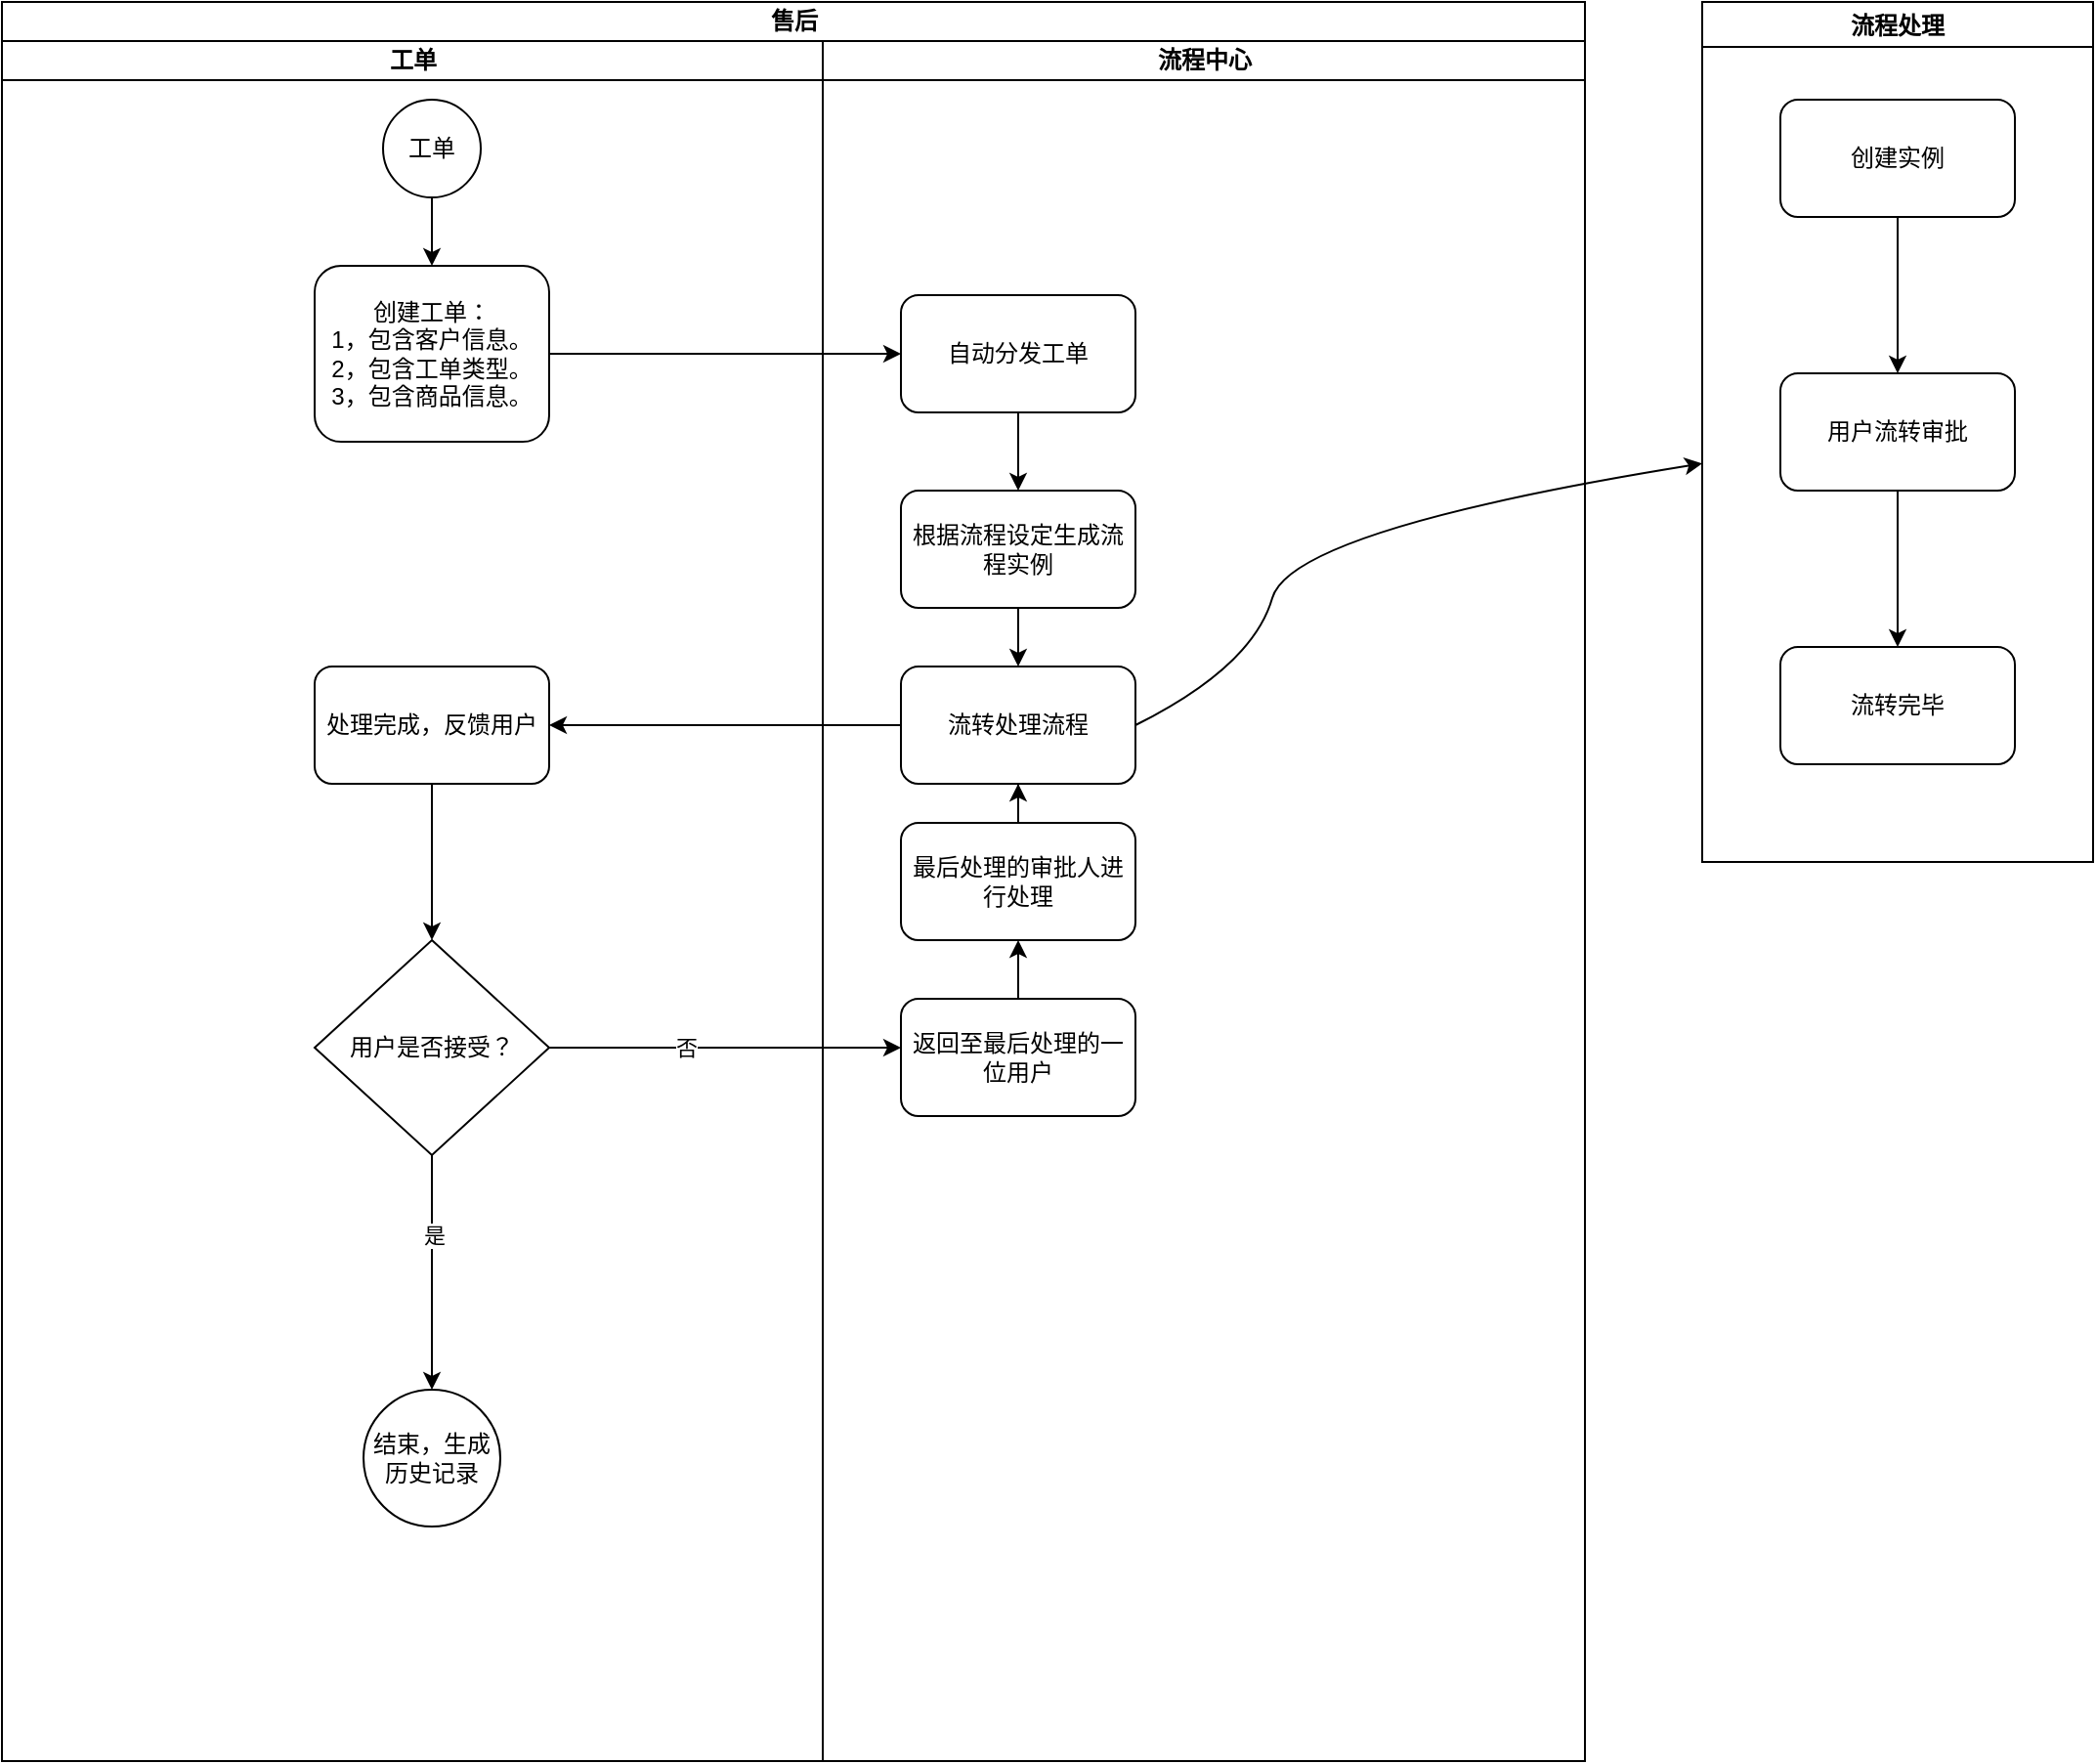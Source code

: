 <mxfile version="17.4.4" type="github">
  <diagram name="Page-1" id="0783ab3e-0a74-02c8-0abd-f7b4e66b4bec">
    <mxGraphModel dx="1493" dy="993" grid="1" gridSize="10" guides="1" tooltips="1" connect="1" arrows="1" fold="1" page="1" pageScale="1" pageWidth="850" pageHeight="1100" background="none" math="0" shadow="0">
      <root>
        <mxCell id="0" />
        <mxCell id="1" parent="0" />
        <mxCell id="1c1d494c118603dd-1" value="售后" style="swimlane;html=1;childLayout=stackLayout;startSize=20;rounded=0;shadow=0;comic=0;labelBackgroundColor=none;strokeWidth=1;fontFamily=Verdana;fontSize=12;align=center;" parent="1" vertex="1">
          <mxGeometry x="110" y="10" width="810" height="900" as="geometry" />
        </mxCell>
        <mxCell id="1c1d494c118603dd-3" value="工单" style="swimlane;html=1;startSize=20;" parent="1c1d494c118603dd-1" vertex="1">
          <mxGeometry y="20" width="420" height="880" as="geometry" />
        </mxCell>
        <mxCell id="8FH2sGpFVhMyI4E6GsUj-4" value="" style="edgeStyle=orthogonalEdgeStyle;rounded=0;orthogonalLoop=1;jettySize=auto;html=1;" edge="1" parent="1c1d494c118603dd-3" source="8FH2sGpFVhMyI4E6GsUj-1" target="8FH2sGpFVhMyI4E6GsUj-2">
          <mxGeometry relative="1" as="geometry" />
        </mxCell>
        <mxCell id="8FH2sGpFVhMyI4E6GsUj-1" value="工单" style="ellipse;whiteSpace=wrap;html=1;aspect=fixed;" vertex="1" parent="1c1d494c118603dd-3">
          <mxGeometry x="195" y="30" width="50" height="50" as="geometry" />
        </mxCell>
        <mxCell id="8FH2sGpFVhMyI4E6GsUj-2" value="创建工单：&lt;br&gt;1，包含客户信息。&lt;br&gt;2，包含工单类型。&lt;br&gt;3，包含商品信息。" style="rounded=1;whiteSpace=wrap;html=1;" vertex="1" parent="1c1d494c118603dd-3">
          <mxGeometry x="160" y="115" width="120" height="90" as="geometry" />
        </mxCell>
        <mxCell id="8FH2sGpFVhMyI4E6GsUj-14" value="" style="edgeStyle=orthogonalEdgeStyle;rounded=0;orthogonalLoop=1;jettySize=auto;html=1;" edge="1" parent="1c1d494c118603dd-3" source="8FH2sGpFVhMyI4E6GsUj-11">
          <mxGeometry relative="1" as="geometry">
            <mxPoint x="220" y="460" as="targetPoint" />
          </mxGeometry>
        </mxCell>
        <mxCell id="8FH2sGpFVhMyI4E6GsUj-11" value="处理完成，反馈用户" style="whiteSpace=wrap;html=1;rounded=1;" vertex="1" parent="1c1d494c118603dd-3">
          <mxGeometry x="160" y="320" width="120" height="60" as="geometry" />
        </mxCell>
        <mxCell id="8FH2sGpFVhMyI4E6GsUj-17" value="" style="edgeStyle=orthogonalEdgeStyle;rounded=0;orthogonalLoop=1;jettySize=auto;html=1;entryX=0.5;entryY=0;entryDx=0;entryDy=0;startArrow=none;exitX=0.5;exitY=1;exitDx=0;exitDy=0;" edge="1" parent="1c1d494c118603dd-3" source="8FH2sGpFVhMyI4E6GsUj-15">
          <mxGeometry relative="1" as="geometry">
            <mxPoint x="300" y="640" as="sourcePoint" />
            <mxPoint x="220" y="690" as="targetPoint" />
          </mxGeometry>
        </mxCell>
        <mxCell id="8FH2sGpFVhMyI4E6GsUj-26" value="是" style="edgeLabel;html=1;align=center;verticalAlign=middle;resizable=0;points=[];" vertex="1" connectable="0" parent="8FH2sGpFVhMyI4E6GsUj-17">
          <mxGeometry x="-0.317" y="1" relative="1" as="geometry">
            <mxPoint as="offset" />
          </mxGeometry>
        </mxCell>
        <mxCell id="8FH2sGpFVhMyI4E6GsUj-15" value="&lt;span&gt;用户是否接受？&lt;/span&gt;" style="rhombus;whiteSpace=wrap;html=1;" vertex="1" parent="1c1d494c118603dd-3">
          <mxGeometry x="160" y="460" width="120" height="110" as="geometry" />
        </mxCell>
        <mxCell id="8FH2sGpFVhMyI4E6GsUj-27" value="结束，生成历史记录" style="ellipse;whiteSpace=wrap;html=1;aspect=fixed;" vertex="1" parent="1c1d494c118603dd-3">
          <mxGeometry x="185" y="690" width="70" height="70" as="geometry" />
        </mxCell>
        <mxCell id="1c1d494c118603dd-2" value="流程中心" style="swimlane;html=1;startSize=20;" parent="1c1d494c118603dd-1" vertex="1">
          <mxGeometry x="420" y="20" width="390" height="880" as="geometry" />
        </mxCell>
        <mxCell id="8FH2sGpFVhMyI4E6GsUj-8" value="" style="edgeStyle=orthogonalEdgeStyle;rounded=0;orthogonalLoop=1;jettySize=auto;html=1;" edge="1" parent="1c1d494c118603dd-2" source="8FH2sGpFVhMyI4E6GsUj-6" target="8FH2sGpFVhMyI4E6GsUj-7">
          <mxGeometry relative="1" as="geometry" />
        </mxCell>
        <mxCell id="8FH2sGpFVhMyI4E6GsUj-6" value="自动分发工单" style="rounded=1;whiteSpace=wrap;html=1;" vertex="1" parent="1c1d494c118603dd-2">
          <mxGeometry x="40" y="130" width="120" height="60" as="geometry" />
        </mxCell>
        <mxCell id="8FH2sGpFVhMyI4E6GsUj-10" value="" style="edgeStyle=orthogonalEdgeStyle;rounded=0;orthogonalLoop=1;jettySize=auto;html=1;" edge="1" parent="1c1d494c118603dd-2" source="8FH2sGpFVhMyI4E6GsUj-7" target="8FH2sGpFVhMyI4E6GsUj-9">
          <mxGeometry relative="1" as="geometry" />
        </mxCell>
        <mxCell id="8FH2sGpFVhMyI4E6GsUj-7" value="根据流程设定生成流程实例" style="whiteSpace=wrap;html=1;rounded=1;" vertex="1" parent="1c1d494c118603dd-2">
          <mxGeometry x="40" y="230" width="120" height="60" as="geometry" />
        </mxCell>
        <mxCell id="8FH2sGpFVhMyI4E6GsUj-9" value="流转处理流程" style="whiteSpace=wrap;html=1;rounded=1;" vertex="1" parent="1c1d494c118603dd-2">
          <mxGeometry x="40" y="320" width="120" height="60" as="geometry" />
        </mxCell>
        <mxCell id="8FH2sGpFVhMyI4E6GsUj-30" value="" style="edgeStyle=orthogonalEdgeStyle;rounded=0;orthogonalLoop=1;jettySize=auto;html=1;entryX=0.5;entryY=1;entryDx=0;entryDy=0;" edge="1" parent="1c1d494c118603dd-2" source="8FH2sGpFVhMyI4E6GsUj-28" target="8FH2sGpFVhMyI4E6GsUj-38">
          <mxGeometry relative="1" as="geometry">
            <mxPoint x="240" y="350" as="targetPoint" />
          </mxGeometry>
        </mxCell>
        <mxCell id="8FH2sGpFVhMyI4E6GsUj-28" value="&lt;span&gt;返回至最后处理的一位用户&lt;/span&gt;" style="rounded=1;whiteSpace=wrap;html=1;" vertex="1" parent="1c1d494c118603dd-2">
          <mxGeometry x="40" y="490" width="120" height="60" as="geometry" />
        </mxCell>
        <mxCell id="8FH2sGpFVhMyI4E6GsUj-34" value="" style="curved=1;endArrow=classic;html=1;rounded=0;" edge="1" parent="1c1d494c118603dd-2" target="8FH2sGpFVhMyI4E6GsUj-35">
          <mxGeometry width="50" height="50" relative="1" as="geometry">
            <mxPoint x="160" y="350" as="sourcePoint" />
            <mxPoint x="220" y="180" as="targetPoint" />
            <Array as="points">
              <mxPoint x="220" y="320" />
              <mxPoint x="240" y="250" />
            </Array>
          </mxGeometry>
        </mxCell>
        <mxCell id="8FH2sGpFVhMyI4E6GsUj-39" value="" style="edgeStyle=orthogonalEdgeStyle;rounded=0;orthogonalLoop=1;jettySize=auto;html=1;" edge="1" parent="1c1d494c118603dd-2" source="8FH2sGpFVhMyI4E6GsUj-38" target="8FH2sGpFVhMyI4E6GsUj-9">
          <mxGeometry relative="1" as="geometry" />
        </mxCell>
        <mxCell id="8FH2sGpFVhMyI4E6GsUj-38" value="最后处理的审批人进行处理" style="rounded=1;whiteSpace=wrap;html=1;" vertex="1" parent="1c1d494c118603dd-2">
          <mxGeometry x="40" y="400" width="120" height="60" as="geometry" />
        </mxCell>
        <mxCell id="8FH2sGpFVhMyI4E6GsUj-5" style="edgeStyle=orthogonalEdgeStyle;rounded=0;orthogonalLoop=1;jettySize=auto;html=1;entryX=0;entryY=0.5;entryDx=0;entryDy=0;" edge="1" parent="1c1d494c118603dd-1" source="8FH2sGpFVhMyI4E6GsUj-2" target="8FH2sGpFVhMyI4E6GsUj-6">
          <mxGeometry relative="1" as="geometry">
            <mxPoint x="490" y="180" as="targetPoint" />
            <Array as="points" />
          </mxGeometry>
        </mxCell>
        <mxCell id="8FH2sGpFVhMyI4E6GsUj-12" value="" style="edgeStyle=orthogonalEdgeStyle;rounded=0;orthogonalLoop=1;jettySize=auto;html=1;" edge="1" parent="1c1d494c118603dd-1" source="8FH2sGpFVhMyI4E6GsUj-9" target="8FH2sGpFVhMyI4E6GsUj-11">
          <mxGeometry relative="1" as="geometry" />
        </mxCell>
        <mxCell id="8FH2sGpFVhMyI4E6GsUj-21" value="" style="edgeStyle=orthogonalEdgeStyle;rounded=0;orthogonalLoop=1;jettySize=auto;html=1;" edge="1" parent="1c1d494c118603dd-1" source="8FH2sGpFVhMyI4E6GsUj-15">
          <mxGeometry relative="1" as="geometry">
            <mxPoint x="460" y="535" as="targetPoint" />
          </mxGeometry>
        </mxCell>
        <mxCell id="8FH2sGpFVhMyI4E6GsUj-22" value="否" style="edgeLabel;html=1;align=center;verticalAlign=middle;resizable=0;points=[];" vertex="1" connectable="0" parent="8FH2sGpFVhMyI4E6GsUj-21">
          <mxGeometry x="-0.223" relative="1" as="geometry">
            <mxPoint as="offset" />
          </mxGeometry>
        </mxCell>
        <mxCell id="8FH2sGpFVhMyI4E6GsUj-35" value="流程处理" style="swimlane;" vertex="1" parent="1">
          <mxGeometry x="980" y="10" width="200" height="440" as="geometry" />
        </mxCell>
        <mxCell id="8FH2sGpFVhMyI4E6GsUj-41" value="" style="edgeStyle=orthogonalEdgeStyle;rounded=0;orthogonalLoop=1;jettySize=auto;html=1;" edge="1" parent="8FH2sGpFVhMyI4E6GsUj-35" source="8FH2sGpFVhMyI4E6GsUj-37" target="8FH2sGpFVhMyI4E6GsUj-40">
          <mxGeometry relative="1" as="geometry" />
        </mxCell>
        <mxCell id="8FH2sGpFVhMyI4E6GsUj-37" value="创建实例" style="rounded=1;whiteSpace=wrap;html=1;" vertex="1" parent="8FH2sGpFVhMyI4E6GsUj-35">
          <mxGeometry x="40" y="50" width="120" height="60" as="geometry" />
        </mxCell>
        <mxCell id="8FH2sGpFVhMyI4E6GsUj-43" value="" style="edgeStyle=orthogonalEdgeStyle;rounded=0;orthogonalLoop=1;jettySize=auto;html=1;" edge="1" parent="8FH2sGpFVhMyI4E6GsUj-35" source="8FH2sGpFVhMyI4E6GsUj-40" target="8FH2sGpFVhMyI4E6GsUj-42">
          <mxGeometry relative="1" as="geometry" />
        </mxCell>
        <mxCell id="8FH2sGpFVhMyI4E6GsUj-40" value="用户流转审批" style="whiteSpace=wrap;html=1;rounded=1;" vertex="1" parent="8FH2sGpFVhMyI4E6GsUj-35">
          <mxGeometry x="40" y="190" width="120" height="60" as="geometry" />
        </mxCell>
        <mxCell id="8FH2sGpFVhMyI4E6GsUj-42" value="流转完毕" style="whiteSpace=wrap;html=1;rounded=1;" vertex="1" parent="8FH2sGpFVhMyI4E6GsUj-35">
          <mxGeometry x="40" y="330" width="120" height="60" as="geometry" />
        </mxCell>
      </root>
    </mxGraphModel>
  </diagram>
</mxfile>
